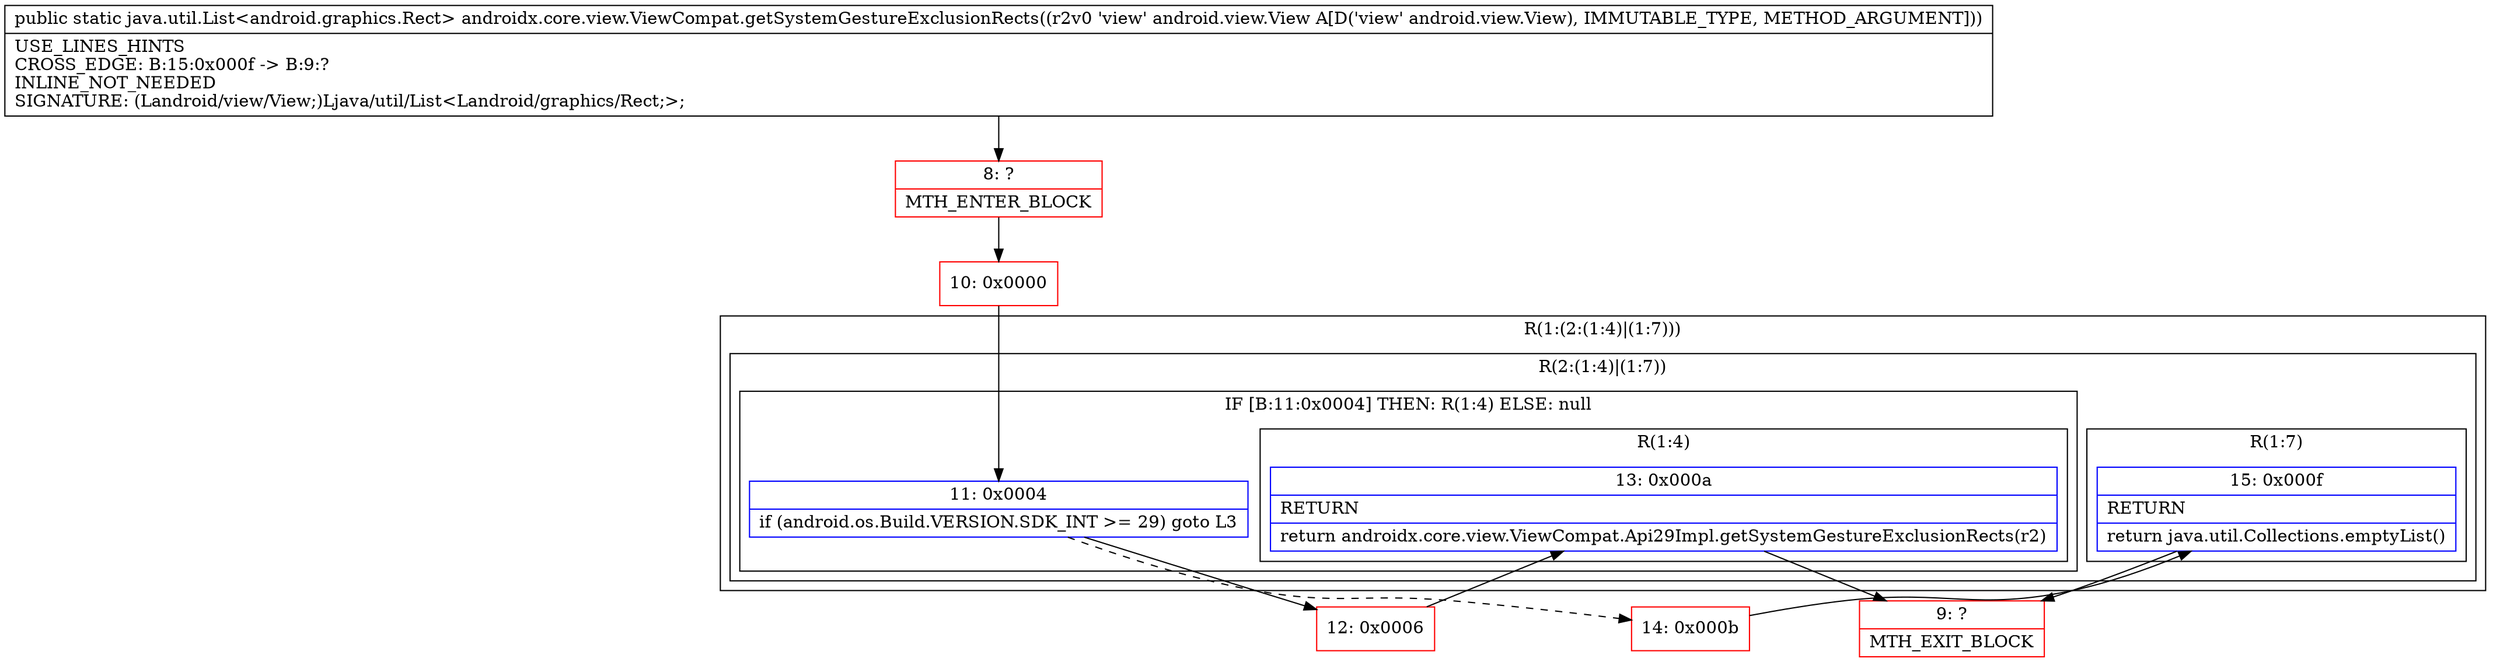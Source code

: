 digraph "CFG forandroidx.core.view.ViewCompat.getSystemGestureExclusionRects(Landroid\/view\/View;)Ljava\/util\/List;" {
subgraph cluster_Region_1301086255 {
label = "R(1:(2:(1:4)|(1:7)))";
node [shape=record,color=blue];
subgraph cluster_Region_1337784738 {
label = "R(2:(1:4)|(1:7))";
node [shape=record,color=blue];
subgraph cluster_IfRegion_1328292503 {
label = "IF [B:11:0x0004] THEN: R(1:4) ELSE: null";
node [shape=record,color=blue];
Node_11 [shape=record,label="{11\:\ 0x0004|if (android.os.Build.VERSION.SDK_INT \>= 29) goto L3\l}"];
subgraph cluster_Region_518194067 {
label = "R(1:4)";
node [shape=record,color=blue];
Node_13 [shape=record,label="{13\:\ 0x000a|RETURN\l|return androidx.core.view.ViewCompat.Api29Impl.getSystemGestureExclusionRects(r2)\l}"];
}
}
subgraph cluster_Region_994767896 {
label = "R(1:7)";
node [shape=record,color=blue];
Node_15 [shape=record,label="{15\:\ 0x000f|RETURN\l|return java.util.Collections.emptyList()\l}"];
}
}
}
Node_8 [shape=record,color=red,label="{8\:\ ?|MTH_ENTER_BLOCK\l}"];
Node_10 [shape=record,color=red,label="{10\:\ 0x0000}"];
Node_12 [shape=record,color=red,label="{12\:\ 0x0006}"];
Node_9 [shape=record,color=red,label="{9\:\ ?|MTH_EXIT_BLOCK\l}"];
Node_14 [shape=record,color=red,label="{14\:\ 0x000b}"];
MethodNode[shape=record,label="{public static java.util.List\<android.graphics.Rect\> androidx.core.view.ViewCompat.getSystemGestureExclusionRects((r2v0 'view' android.view.View A[D('view' android.view.View), IMMUTABLE_TYPE, METHOD_ARGUMENT]))  | USE_LINES_HINTS\lCROSS_EDGE: B:15:0x000f \-\> B:9:?\lINLINE_NOT_NEEDED\lSIGNATURE: (Landroid\/view\/View;)Ljava\/util\/List\<Landroid\/graphics\/Rect;\>;\l}"];
MethodNode -> Node_8;Node_11 -> Node_12;
Node_11 -> Node_14[style=dashed];
Node_13 -> Node_9;
Node_15 -> Node_9;
Node_8 -> Node_10;
Node_10 -> Node_11;
Node_12 -> Node_13;
Node_14 -> Node_15;
}

